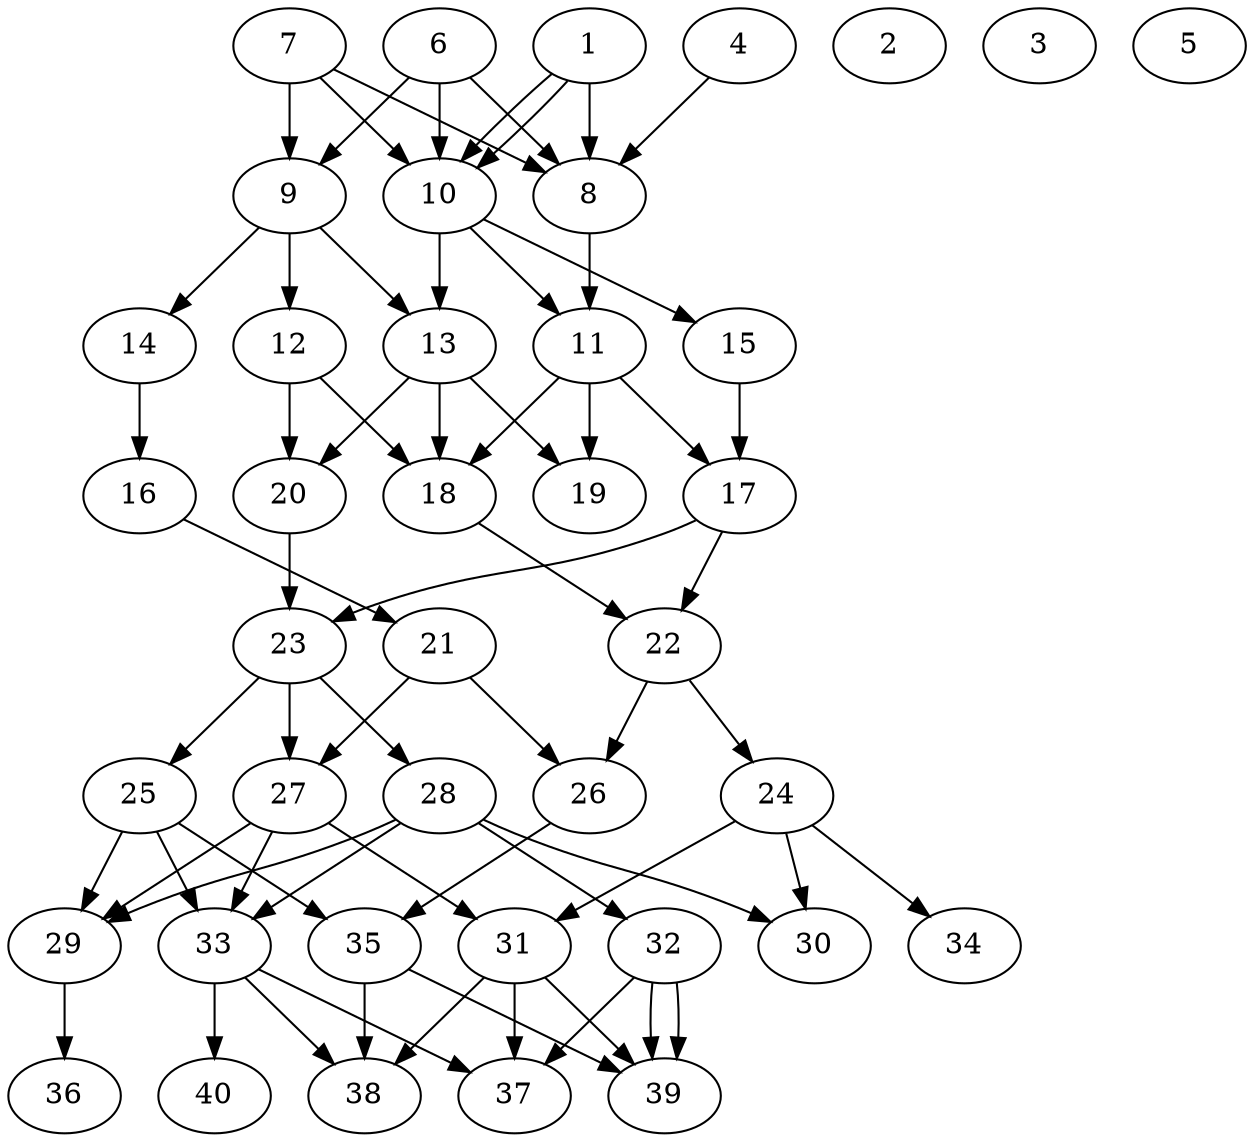 // DAG automatically generated by daggen at Thu Oct  3 14:06:48 2019
// ./daggen --dot -n 40 --ccr 0.5 --fat 0.5 --regular 0.5 --density 0.6 --mindata 5242880 --maxdata 52428800 
digraph G {
  1 [size="20170752", alpha="0.17", expect_size="10085376"] 
  1 -> 8 [size ="10085376"]
  1 -> 10 [size ="10085376"]
  1 -> 10 [size ="10085376"]
  2 [size="35383296", alpha="0.09", expect_size="17691648"] 
  3 [size="58005504", alpha="0.12", expect_size="29002752"] 
  4 [size="58458112", alpha="0.16", expect_size="29229056"] 
  4 -> 8 [size ="29229056"]
  5 [size="52060160", alpha="0.20", expect_size="26030080"] 
  6 [size="83230720", alpha="0.19", expect_size="41615360"] 
  6 -> 8 [size ="41615360"]
  6 -> 9 [size ="41615360"]
  6 -> 10 [size ="41615360"]
  7 [size="96325632", alpha="0.14", expect_size="48162816"] 
  7 -> 8 [size ="48162816"]
  7 -> 9 [size ="48162816"]
  7 -> 10 [size ="48162816"]
  8 [size="70860800", alpha="0.10", expect_size="35430400"] 
  8 -> 11 [size ="35430400"]
  9 [size="74964992", alpha="0.19", expect_size="37482496"] 
  9 -> 12 [size ="37482496"]
  9 -> 13 [size ="37482496"]
  9 -> 14 [size ="37482496"]
  10 [size="90105856", alpha="0.14", expect_size="45052928"] 
  10 -> 11 [size ="45052928"]
  10 -> 13 [size ="45052928"]
  10 -> 15 [size ="45052928"]
  11 [size="80723968", alpha="0.08", expect_size="40361984"] 
  11 -> 17 [size ="40361984"]
  11 -> 18 [size ="40361984"]
  11 -> 19 [size ="40361984"]
  12 [size="64862208", alpha="0.18", expect_size="32431104"] 
  12 -> 18 [size ="32431104"]
  12 -> 20 [size ="32431104"]
  13 [size="12107776", alpha="0.09", expect_size="6053888"] 
  13 -> 18 [size ="6053888"]
  13 -> 19 [size ="6053888"]
  13 -> 20 [size ="6053888"]
  14 [size="68984832", alpha="0.11", expect_size="34492416"] 
  14 -> 16 [size ="34492416"]
  15 [size="50505728", alpha="0.09", expect_size="25252864"] 
  15 -> 17 [size ="25252864"]
  16 [size="50118656", alpha="0.11", expect_size="25059328"] 
  16 -> 21 [size ="25059328"]
  17 [size="47642624", alpha="0.19", expect_size="23821312"] 
  17 -> 22 [size ="23821312"]
  17 -> 23 [size ="23821312"]
  18 [size="19509248", alpha="0.05", expect_size="9754624"] 
  18 -> 22 [size ="9754624"]
  19 [size="65765376", alpha="0.00", expect_size="32882688"] 
  20 [size="61042688", alpha="0.05", expect_size="30521344"] 
  20 -> 23 [size ="30521344"]
  21 [size="31748096", alpha="0.12", expect_size="15874048"] 
  21 -> 26 [size ="15874048"]
  21 -> 27 [size ="15874048"]
  22 [size="67235840", alpha="0.04", expect_size="33617920"] 
  22 -> 24 [size ="33617920"]
  22 -> 26 [size ="33617920"]
  23 [size="59858944", alpha="0.06", expect_size="29929472"] 
  23 -> 25 [size ="29929472"]
  23 -> 27 [size ="29929472"]
  23 -> 28 [size ="29929472"]
  24 [size="104548352", alpha="0.19", expect_size="52274176"] 
  24 -> 30 [size ="52274176"]
  24 -> 31 [size ="52274176"]
  24 -> 34 [size ="52274176"]
  25 [size="64135168", alpha="0.00", expect_size="32067584"] 
  25 -> 29 [size ="32067584"]
  25 -> 33 [size ="32067584"]
  25 -> 35 [size ="32067584"]
  26 [size="11608064", alpha="0.17", expect_size="5804032"] 
  26 -> 35 [size ="5804032"]
  27 [size="65107968", alpha="0.11", expect_size="32553984"] 
  27 -> 29 [size ="32553984"]
  27 -> 31 [size ="32553984"]
  27 -> 33 [size ="32553984"]
  28 [size="59353088", alpha="0.19", expect_size="29676544"] 
  28 -> 29 [size ="29676544"]
  28 -> 30 [size ="29676544"]
  28 -> 32 [size ="29676544"]
  28 -> 33 [size ="29676544"]
  29 [size="82573312", alpha="0.00", expect_size="41286656"] 
  29 -> 36 [size ="41286656"]
  30 [size="84721664", alpha="0.18", expect_size="42360832"] 
  31 [size="15165440", alpha="0.11", expect_size="7582720"] 
  31 -> 37 [size ="7582720"]
  31 -> 38 [size ="7582720"]
  31 -> 39 [size ="7582720"]
  32 [size="72337408", alpha="0.16", expect_size="36168704"] 
  32 -> 37 [size ="36168704"]
  32 -> 39 [size ="36168704"]
  32 -> 39 [size ="36168704"]
  33 [size="92389376", alpha="0.01", expect_size="46194688"] 
  33 -> 37 [size ="46194688"]
  33 -> 38 [size ="46194688"]
  33 -> 40 [size ="46194688"]
  34 [size="28473344", alpha="0.18", expect_size="14236672"] 
  35 [size="22933504", alpha="0.04", expect_size="11466752"] 
  35 -> 38 [size ="11466752"]
  35 -> 39 [size ="11466752"]
  36 [size="22974464", alpha="0.18", expect_size="11487232"] 
  37 [size="101339136", alpha="0.00", expect_size="50669568"] 
  38 [size="60758016", alpha="0.04", expect_size="30379008"] 
  39 [size="55977984", alpha="0.20", expect_size="27988992"] 
  40 [size="57106432", alpha="0.06", expect_size="28553216"] 
}
